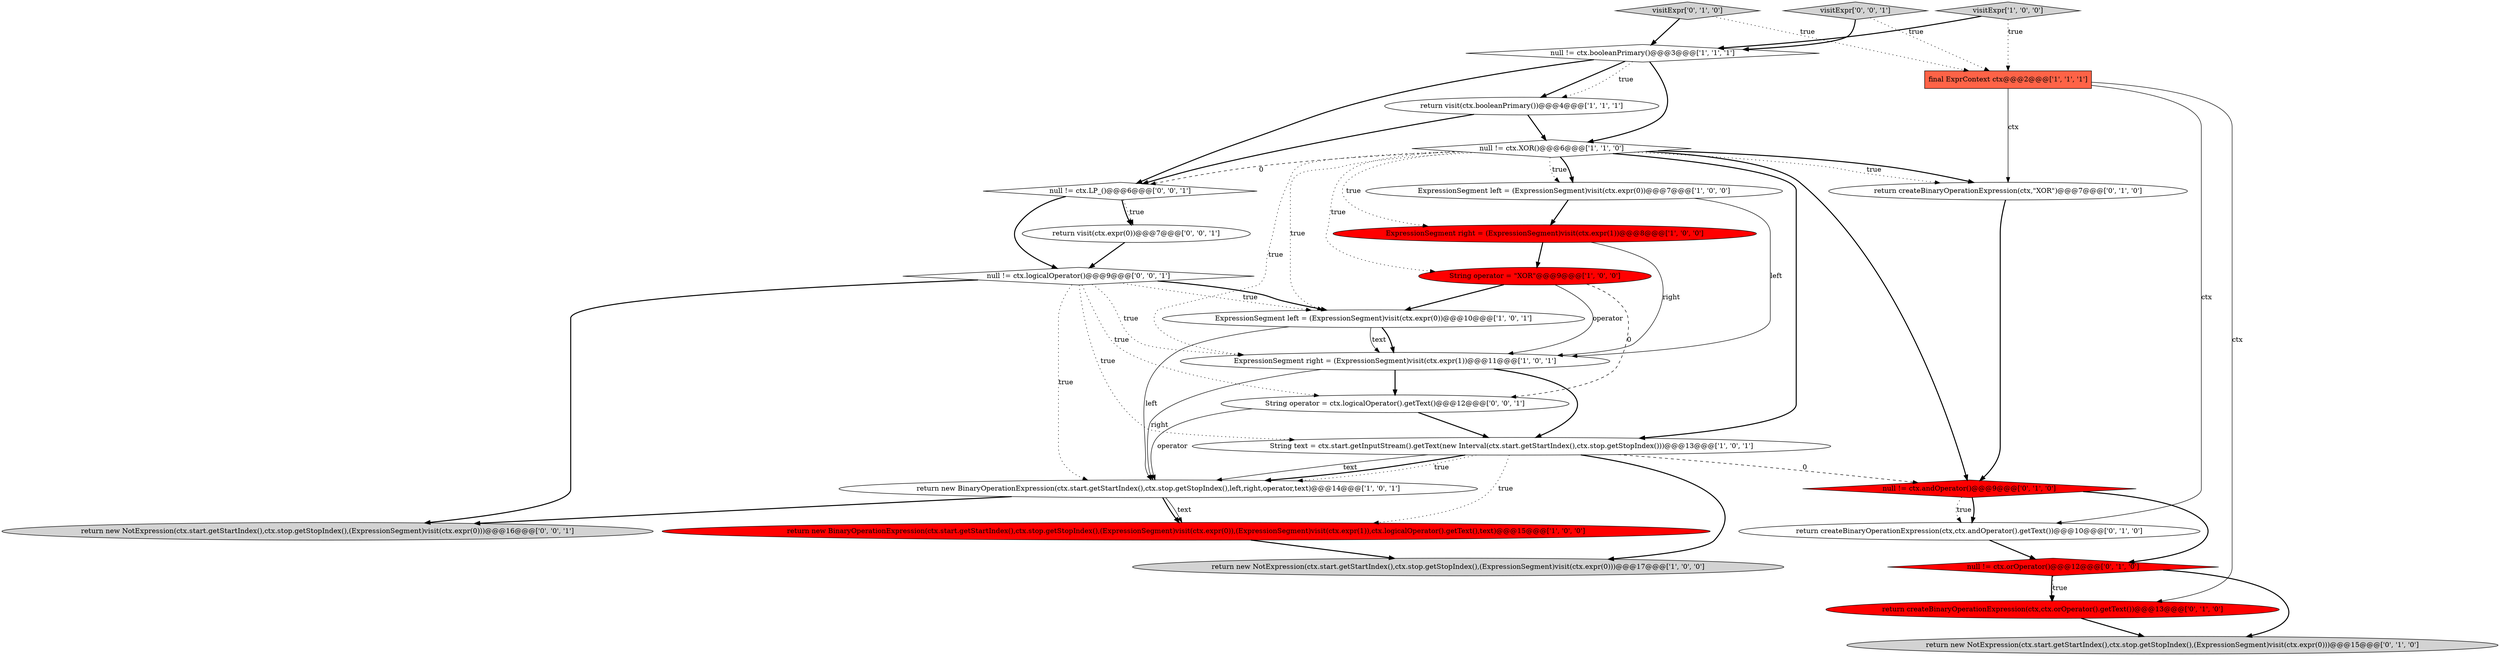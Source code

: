 digraph {
25 [style = filled, label = "visitExpr['0', '0', '1']", fillcolor = lightgray, shape = diamond image = "AAA0AAABBB3BBB"];
7 [style = filled, label = "null != ctx.booleanPrimary()@@@3@@@['1', '1', '1']", fillcolor = white, shape = diamond image = "AAA0AAABBB1BBB"];
10 [style = filled, label = "ExpressionSegment left = (ExpressionSegment)visit(ctx.expr(0))@@@7@@@['1', '0', '0']", fillcolor = white, shape = ellipse image = "AAA0AAABBB1BBB"];
26 [style = filled, label = "return new NotExpression(ctx.start.getStartIndex(),ctx.stop.getStopIndex(),(ExpressionSegment)visit(ctx.expr(0)))@@@16@@@['0', '0', '1']", fillcolor = lightgray, shape = ellipse image = "AAA0AAABBB3BBB"];
16 [style = filled, label = "return new NotExpression(ctx.start.getStartIndex(),ctx.stop.getStopIndex(),(ExpressionSegment)visit(ctx.expr(0)))@@@15@@@['0', '1', '0']", fillcolor = lightgray, shape = ellipse image = "AAA0AAABBB2BBB"];
8 [style = filled, label = "final ExprContext ctx@@@2@@@['1', '1', '1']", fillcolor = tomato, shape = box image = "AAA0AAABBB1BBB"];
2 [style = filled, label = "null != ctx.XOR()@@@6@@@['1', '1', '0']", fillcolor = white, shape = diamond image = "AAA0AAABBB1BBB"];
9 [style = filled, label = "String operator = \"XOR\"@@@9@@@['1', '0', '0']", fillcolor = red, shape = ellipse image = "AAA1AAABBB1BBB"];
23 [style = filled, label = "String operator = ctx.logicalOperator().getText()@@@12@@@['0', '0', '1']", fillcolor = white, shape = ellipse image = "AAA0AAABBB3BBB"];
1 [style = filled, label = "return new BinaryOperationExpression(ctx.start.getStartIndex(),ctx.stop.getStopIndex(),left,right,operator,text)@@@14@@@['1', '0', '1']", fillcolor = white, shape = ellipse image = "AAA0AAABBB1BBB"];
3 [style = filled, label = "ExpressionSegment left = (ExpressionSegment)visit(ctx.expr(0))@@@10@@@['1', '0', '1']", fillcolor = white, shape = ellipse image = "AAA0AAABBB1BBB"];
15 [style = filled, label = "visitExpr['0', '1', '0']", fillcolor = lightgray, shape = diamond image = "AAA0AAABBB2BBB"];
21 [style = filled, label = "return visit(ctx.expr(0))@@@7@@@['0', '0', '1']", fillcolor = white, shape = ellipse image = "AAA0AAABBB3BBB"];
17 [style = filled, label = "return createBinaryOperationExpression(ctx,\"XOR\")@@@7@@@['0', '1', '0']", fillcolor = white, shape = ellipse image = "AAA0AAABBB2BBB"];
20 [style = filled, label = "null != ctx.orOperator()@@@12@@@['0', '1', '0']", fillcolor = red, shape = diamond image = "AAA1AAABBB2BBB"];
24 [style = filled, label = "null != ctx.logicalOperator()@@@9@@@['0', '0', '1']", fillcolor = white, shape = diamond image = "AAA0AAABBB3BBB"];
14 [style = filled, label = "return createBinaryOperationExpression(ctx,ctx.orOperator().getText())@@@13@@@['0', '1', '0']", fillcolor = red, shape = ellipse image = "AAA1AAABBB2BBB"];
5 [style = filled, label = "return new BinaryOperationExpression(ctx.start.getStartIndex(),ctx.stop.getStopIndex(),(ExpressionSegment)visit(ctx.expr(0)),(ExpressionSegment)visit(ctx.expr(1)),ctx.logicalOperator().getText(),text)@@@15@@@['1', '0', '0']", fillcolor = red, shape = ellipse image = "AAA1AAABBB1BBB"];
22 [style = filled, label = "null != ctx.LP_()@@@6@@@['0', '0', '1']", fillcolor = white, shape = diamond image = "AAA0AAABBB3BBB"];
4 [style = filled, label = "ExpressionSegment right = (ExpressionSegment)visit(ctx.expr(1))@@@8@@@['1', '0', '0']", fillcolor = red, shape = ellipse image = "AAA1AAABBB1BBB"];
6 [style = filled, label = "return new NotExpression(ctx.start.getStartIndex(),ctx.stop.getStopIndex(),(ExpressionSegment)visit(ctx.expr(0)))@@@17@@@['1', '0', '0']", fillcolor = lightgray, shape = ellipse image = "AAA0AAABBB1BBB"];
11 [style = filled, label = "return visit(ctx.booleanPrimary())@@@4@@@['1', '1', '1']", fillcolor = white, shape = ellipse image = "AAA0AAABBB1BBB"];
0 [style = filled, label = "String text = ctx.start.getInputStream().getText(new Interval(ctx.start.getStartIndex(),ctx.stop.getStopIndex()))@@@13@@@['1', '0', '1']", fillcolor = white, shape = ellipse image = "AAA0AAABBB1BBB"];
18 [style = filled, label = "return createBinaryOperationExpression(ctx,ctx.andOperator().getText())@@@10@@@['0', '1', '0']", fillcolor = white, shape = ellipse image = "AAA0AAABBB2BBB"];
13 [style = filled, label = "visitExpr['1', '0', '0']", fillcolor = lightgray, shape = diamond image = "AAA0AAABBB1BBB"];
12 [style = filled, label = "ExpressionSegment right = (ExpressionSegment)visit(ctx.expr(1))@@@11@@@['1', '0', '1']", fillcolor = white, shape = ellipse image = "AAA0AAABBB1BBB"];
19 [style = filled, label = "null != ctx.andOperator()@@@9@@@['0', '1', '0']", fillcolor = red, shape = diamond image = "AAA1AAABBB2BBB"];
2->3 [style = dotted, label="true"];
22->21 [style = dotted, label="true"];
2->10 [style = dotted, label="true"];
4->9 [style = bold, label=""];
24->12 [style = dotted, label="true"];
24->1 [style = dotted, label="true"];
1->5 [style = bold, label=""];
2->17 [style = bold, label=""];
19->18 [style = bold, label=""];
7->11 [style = bold, label=""];
2->19 [style = bold, label=""];
0->5 [style = dotted, label="true"];
15->7 [style = bold, label=""];
0->6 [style = bold, label=""];
8->14 [style = solid, label="ctx"];
0->19 [style = dashed, label="0"];
19->20 [style = bold, label=""];
2->17 [style = dotted, label="true"];
12->1 [style = solid, label="right"];
19->18 [style = dotted, label="true"];
20->14 [style = dotted, label="true"];
22->21 [style = bold, label=""];
20->14 [style = bold, label=""];
21->24 [style = bold, label=""];
8->17 [style = solid, label="ctx"];
3->12 [style = bold, label=""];
1->26 [style = bold, label=""];
2->10 [style = bold, label=""];
25->7 [style = bold, label=""];
12->0 [style = bold, label=""];
23->0 [style = bold, label=""];
3->12 [style = solid, label="text"];
17->19 [style = bold, label=""];
11->2 [style = bold, label=""];
23->1 [style = solid, label="operator"];
9->23 [style = dashed, label="0"];
0->1 [style = solid, label="text"];
7->22 [style = bold, label=""];
18->20 [style = bold, label=""];
24->26 [style = bold, label=""];
2->0 [style = bold, label=""];
2->9 [style = dotted, label="true"];
7->11 [style = dotted, label="true"];
15->8 [style = dotted, label="true"];
24->23 [style = dotted, label="true"];
5->6 [style = bold, label=""];
20->16 [style = bold, label=""];
13->8 [style = dotted, label="true"];
8->18 [style = solid, label="ctx"];
7->2 [style = bold, label=""];
0->1 [style = bold, label=""];
13->7 [style = bold, label=""];
24->0 [style = dotted, label="true"];
2->4 [style = dotted, label="true"];
1->5 [style = solid, label="text"];
3->1 [style = solid, label="left"];
4->12 [style = solid, label="right"];
2->12 [style = dotted, label="true"];
10->4 [style = bold, label=""];
11->22 [style = bold, label=""];
9->3 [style = bold, label=""];
12->23 [style = bold, label=""];
24->3 [style = dotted, label="true"];
14->16 [style = bold, label=""];
22->24 [style = bold, label=""];
2->22 [style = dashed, label="0"];
24->3 [style = bold, label=""];
10->12 [style = solid, label="left"];
25->8 [style = dotted, label="true"];
0->1 [style = dotted, label="true"];
9->12 [style = solid, label="operator"];
}
